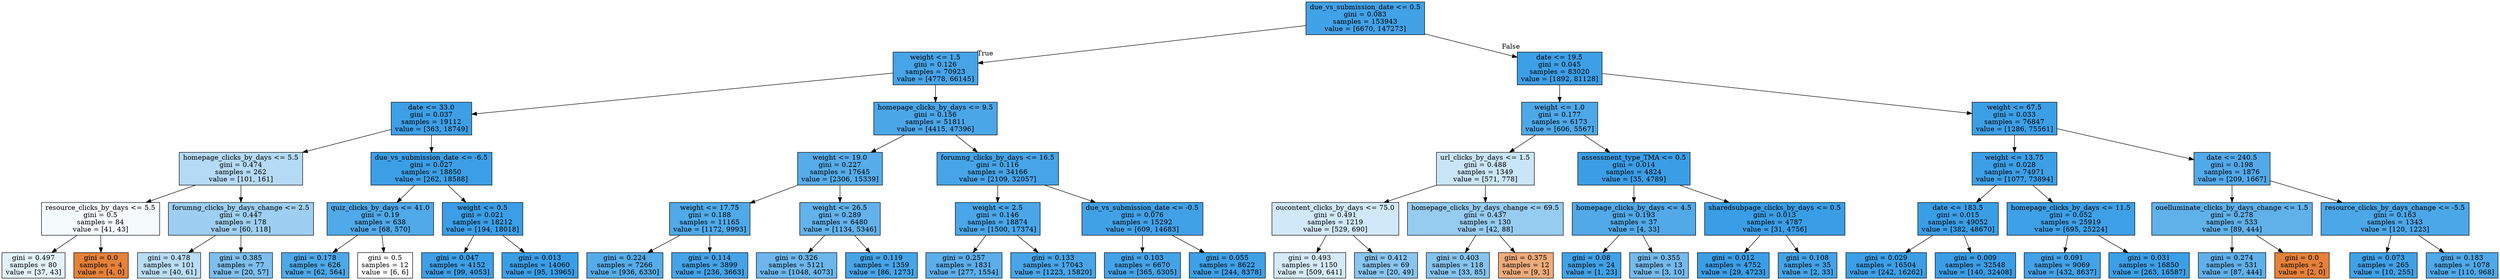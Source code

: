 digraph Tree {
node [shape=box, style="filled", color="black"] ;
0 [label="due_vs_submission_date <= 0.5\ngini = 0.083\nsamples = 153943\nvalue = [6670, 147273]", fillcolor="#399de5f3"] ;
1 [label="weight <= 1.5\ngini = 0.126\nsamples = 70923\nvalue = [4778, 66145]", fillcolor="#399de5ed"] ;
0 -> 1 [labeldistance=2.5, labelangle=45, headlabel="True"] ;
2 [label="date <= 33.0\ngini = 0.037\nsamples = 19112\nvalue = [363, 18749]", fillcolor="#399de5fa"] ;
1 -> 2 ;
3 [label="homepage_clicks_by_days <= 5.5\ngini = 0.474\nsamples = 262\nvalue = [101, 161]", fillcolor="#399de55f"] ;
2 -> 3 ;
4 [label="resource_clicks_by_days <= 5.5\ngini = 0.5\nsamples = 84\nvalue = [41, 43]", fillcolor="#399de50c"] ;
3 -> 4 ;
5 [label="gini = 0.497\nsamples = 80\nvalue = [37, 43]", fillcolor="#399de524"] ;
4 -> 5 ;
6 [label="gini = 0.0\nsamples = 4\nvalue = [4, 0]", fillcolor="#e58139ff"] ;
4 -> 6 ;
7 [label="forumng_clicks_by_days_change <= 2.5\ngini = 0.447\nsamples = 178\nvalue = [60, 118]", fillcolor="#399de57d"] ;
3 -> 7 ;
8 [label="gini = 0.478\nsamples = 101\nvalue = [40, 61]", fillcolor="#399de558"] ;
7 -> 8 ;
9 [label="gini = 0.385\nsamples = 77\nvalue = [20, 57]", fillcolor="#399de5a6"] ;
7 -> 9 ;
10 [label="due_vs_submission_date <= -6.5\ngini = 0.027\nsamples = 18850\nvalue = [262, 18588]", fillcolor="#399de5fb"] ;
2 -> 10 ;
11 [label="quiz_clicks_by_days <= 41.0\ngini = 0.19\nsamples = 638\nvalue = [68, 570]", fillcolor="#399de5e1"] ;
10 -> 11 ;
12 [label="gini = 0.178\nsamples = 626\nvalue = [62, 564]", fillcolor="#399de5e3"] ;
11 -> 12 ;
13 [label="gini = 0.5\nsamples = 12\nvalue = [6, 6]", fillcolor="#e5813900"] ;
11 -> 13 ;
14 [label="weight <= 0.5\ngini = 0.021\nsamples = 18212\nvalue = [194, 18018]", fillcolor="#399de5fc"] ;
10 -> 14 ;
15 [label="gini = 0.047\nsamples = 4152\nvalue = [99, 4053]", fillcolor="#399de5f9"] ;
14 -> 15 ;
16 [label="gini = 0.013\nsamples = 14060\nvalue = [95, 13965]", fillcolor="#399de5fd"] ;
14 -> 16 ;
17 [label="homepage_clicks_by_days <= 9.5\ngini = 0.156\nsamples = 51811\nvalue = [4415, 47396]", fillcolor="#399de5e7"] ;
1 -> 17 ;
18 [label="weight <= 19.0\ngini = 0.227\nsamples = 17645\nvalue = [2306, 15339]", fillcolor="#399de5d9"] ;
17 -> 18 ;
19 [label="weight <= 17.75\ngini = 0.188\nsamples = 11165\nvalue = [1172, 9993]", fillcolor="#399de5e1"] ;
18 -> 19 ;
20 [label="gini = 0.224\nsamples = 7266\nvalue = [936, 6330]", fillcolor="#399de5d9"] ;
19 -> 20 ;
21 [label="gini = 0.114\nsamples = 3899\nvalue = [236, 3663]", fillcolor="#399de5ef"] ;
19 -> 21 ;
22 [label="weight <= 26.5\ngini = 0.289\nsamples = 6480\nvalue = [1134, 5346]", fillcolor="#399de5c9"] ;
18 -> 22 ;
23 [label="gini = 0.326\nsamples = 5121\nvalue = [1048, 4073]", fillcolor="#399de5bd"] ;
22 -> 23 ;
24 [label="gini = 0.119\nsamples = 1359\nvalue = [86, 1273]", fillcolor="#399de5ee"] ;
22 -> 24 ;
25 [label="forumng_clicks_by_days <= 16.5\ngini = 0.116\nsamples = 34166\nvalue = [2109, 32057]", fillcolor="#399de5ee"] ;
17 -> 25 ;
26 [label="weight <= 2.5\ngini = 0.146\nsamples = 18874\nvalue = [1500, 17374]", fillcolor="#399de5e9"] ;
25 -> 26 ;
27 [label="gini = 0.257\nsamples = 1831\nvalue = [277, 1554]", fillcolor="#399de5d2"] ;
26 -> 27 ;
28 [label="gini = 0.133\nsamples = 17043\nvalue = [1223, 15820]", fillcolor="#399de5eb"] ;
26 -> 28 ;
29 [label="due_vs_submission_date <= -0.5\ngini = 0.076\nsamples = 15292\nvalue = [609, 14683]", fillcolor="#399de5f4"] ;
25 -> 29 ;
30 [label="gini = 0.103\nsamples = 6670\nvalue = [365, 6305]", fillcolor="#399de5f0"] ;
29 -> 30 ;
31 [label="gini = 0.055\nsamples = 8622\nvalue = [244, 8378]", fillcolor="#399de5f8"] ;
29 -> 31 ;
32 [label="date <= 19.5\ngini = 0.045\nsamples = 83020\nvalue = [1892, 81128]", fillcolor="#399de5f9"] ;
0 -> 32 [labeldistance=2.5, labelangle=-45, headlabel="False"] ;
33 [label="weight <= 1.0\ngini = 0.177\nsamples = 6173\nvalue = [606, 5567]", fillcolor="#399de5e3"] ;
32 -> 33 ;
34 [label="url_clicks_by_days <= 1.5\ngini = 0.488\nsamples = 1349\nvalue = [571, 778]", fillcolor="#399de544"] ;
33 -> 34 ;
35 [label="oucontent_clicks_by_days <= 75.0\ngini = 0.491\nsamples = 1219\nvalue = [529, 690]", fillcolor="#399de53b"] ;
34 -> 35 ;
36 [label="gini = 0.493\nsamples = 1150\nvalue = [509, 641]", fillcolor="#399de535"] ;
35 -> 36 ;
37 [label="gini = 0.412\nsamples = 69\nvalue = [20, 49]", fillcolor="#399de597"] ;
35 -> 37 ;
38 [label="homepage_clicks_by_days_change <= 69.5\ngini = 0.437\nsamples = 130\nvalue = [42, 88]", fillcolor="#399de585"] ;
34 -> 38 ;
39 [label="gini = 0.403\nsamples = 118\nvalue = [33, 85]", fillcolor="#399de59c"] ;
38 -> 39 ;
40 [label="gini = 0.375\nsamples = 12\nvalue = [9, 3]", fillcolor="#e58139aa"] ;
38 -> 40 ;
41 [label="assessment_type_TMA <= 0.5\ngini = 0.014\nsamples = 4824\nvalue = [35, 4789]", fillcolor="#399de5fd"] ;
33 -> 41 ;
42 [label="homepage_clicks_by_days <= 4.5\ngini = 0.193\nsamples = 37\nvalue = [4, 33]", fillcolor="#399de5e0"] ;
41 -> 42 ;
43 [label="gini = 0.08\nsamples = 24\nvalue = [1, 23]", fillcolor="#399de5f4"] ;
42 -> 43 ;
44 [label="gini = 0.355\nsamples = 13\nvalue = [3, 10]", fillcolor="#399de5b3"] ;
42 -> 44 ;
45 [label="sharedsubpage_clicks_by_days <= 0.5\ngini = 0.013\nsamples = 4787\nvalue = [31, 4756]", fillcolor="#399de5fd"] ;
41 -> 45 ;
46 [label="gini = 0.012\nsamples = 4752\nvalue = [29, 4723]", fillcolor="#399de5fd"] ;
45 -> 46 ;
47 [label="gini = 0.108\nsamples = 35\nvalue = [2, 33]", fillcolor="#399de5f0"] ;
45 -> 47 ;
48 [label="weight <= 67.5\ngini = 0.033\nsamples = 76847\nvalue = [1286, 75561]", fillcolor="#399de5fb"] ;
32 -> 48 ;
49 [label="weight <= 13.75\ngini = 0.028\nsamples = 74971\nvalue = [1077, 73894]", fillcolor="#399de5fb"] ;
48 -> 49 ;
50 [label="date <= 183.5\ngini = 0.015\nsamples = 49052\nvalue = [382, 48670]", fillcolor="#399de5fd"] ;
49 -> 50 ;
51 [label="gini = 0.029\nsamples = 16504\nvalue = [242, 16262]", fillcolor="#399de5fb"] ;
50 -> 51 ;
52 [label="gini = 0.009\nsamples = 32548\nvalue = [140, 32408]", fillcolor="#399de5fe"] ;
50 -> 52 ;
53 [label="homepage_clicks_by_days <= 11.5\ngini = 0.052\nsamples = 25919\nvalue = [695, 25224]", fillcolor="#399de5f8"] ;
49 -> 53 ;
54 [label="gini = 0.091\nsamples = 9069\nvalue = [432, 8637]", fillcolor="#399de5f2"] ;
53 -> 54 ;
55 [label="gini = 0.031\nsamples = 16850\nvalue = [263, 16587]", fillcolor="#399de5fb"] ;
53 -> 55 ;
56 [label="date <= 240.5\ngini = 0.198\nsamples = 1876\nvalue = [209, 1667]", fillcolor="#399de5df"] ;
48 -> 56 ;
57 [label="ouelluminate_clicks_by_days_change <= 1.5\ngini = 0.278\nsamples = 533\nvalue = [89, 444]", fillcolor="#399de5cc"] ;
56 -> 57 ;
58 [label="gini = 0.274\nsamples = 531\nvalue = [87, 444]", fillcolor="#399de5cd"] ;
57 -> 58 ;
59 [label="gini = 0.0\nsamples = 2\nvalue = [2, 0]", fillcolor="#e58139ff"] ;
57 -> 59 ;
60 [label="resource_clicks_by_days_change <= -5.5\ngini = 0.163\nsamples = 1343\nvalue = [120, 1223]", fillcolor="#399de5e6"] ;
56 -> 60 ;
61 [label="gini = 0.073\nsamples = 265\nvalue = [10, 255]", fillcolor="#399de5f5"] ;
60 -> 61 ;
62 [label="gini = 0.183\nsamples = 1078\nvalue = [110, 968]", fillcolor="#399de5e2"] ;
60 -> 62 ;
}